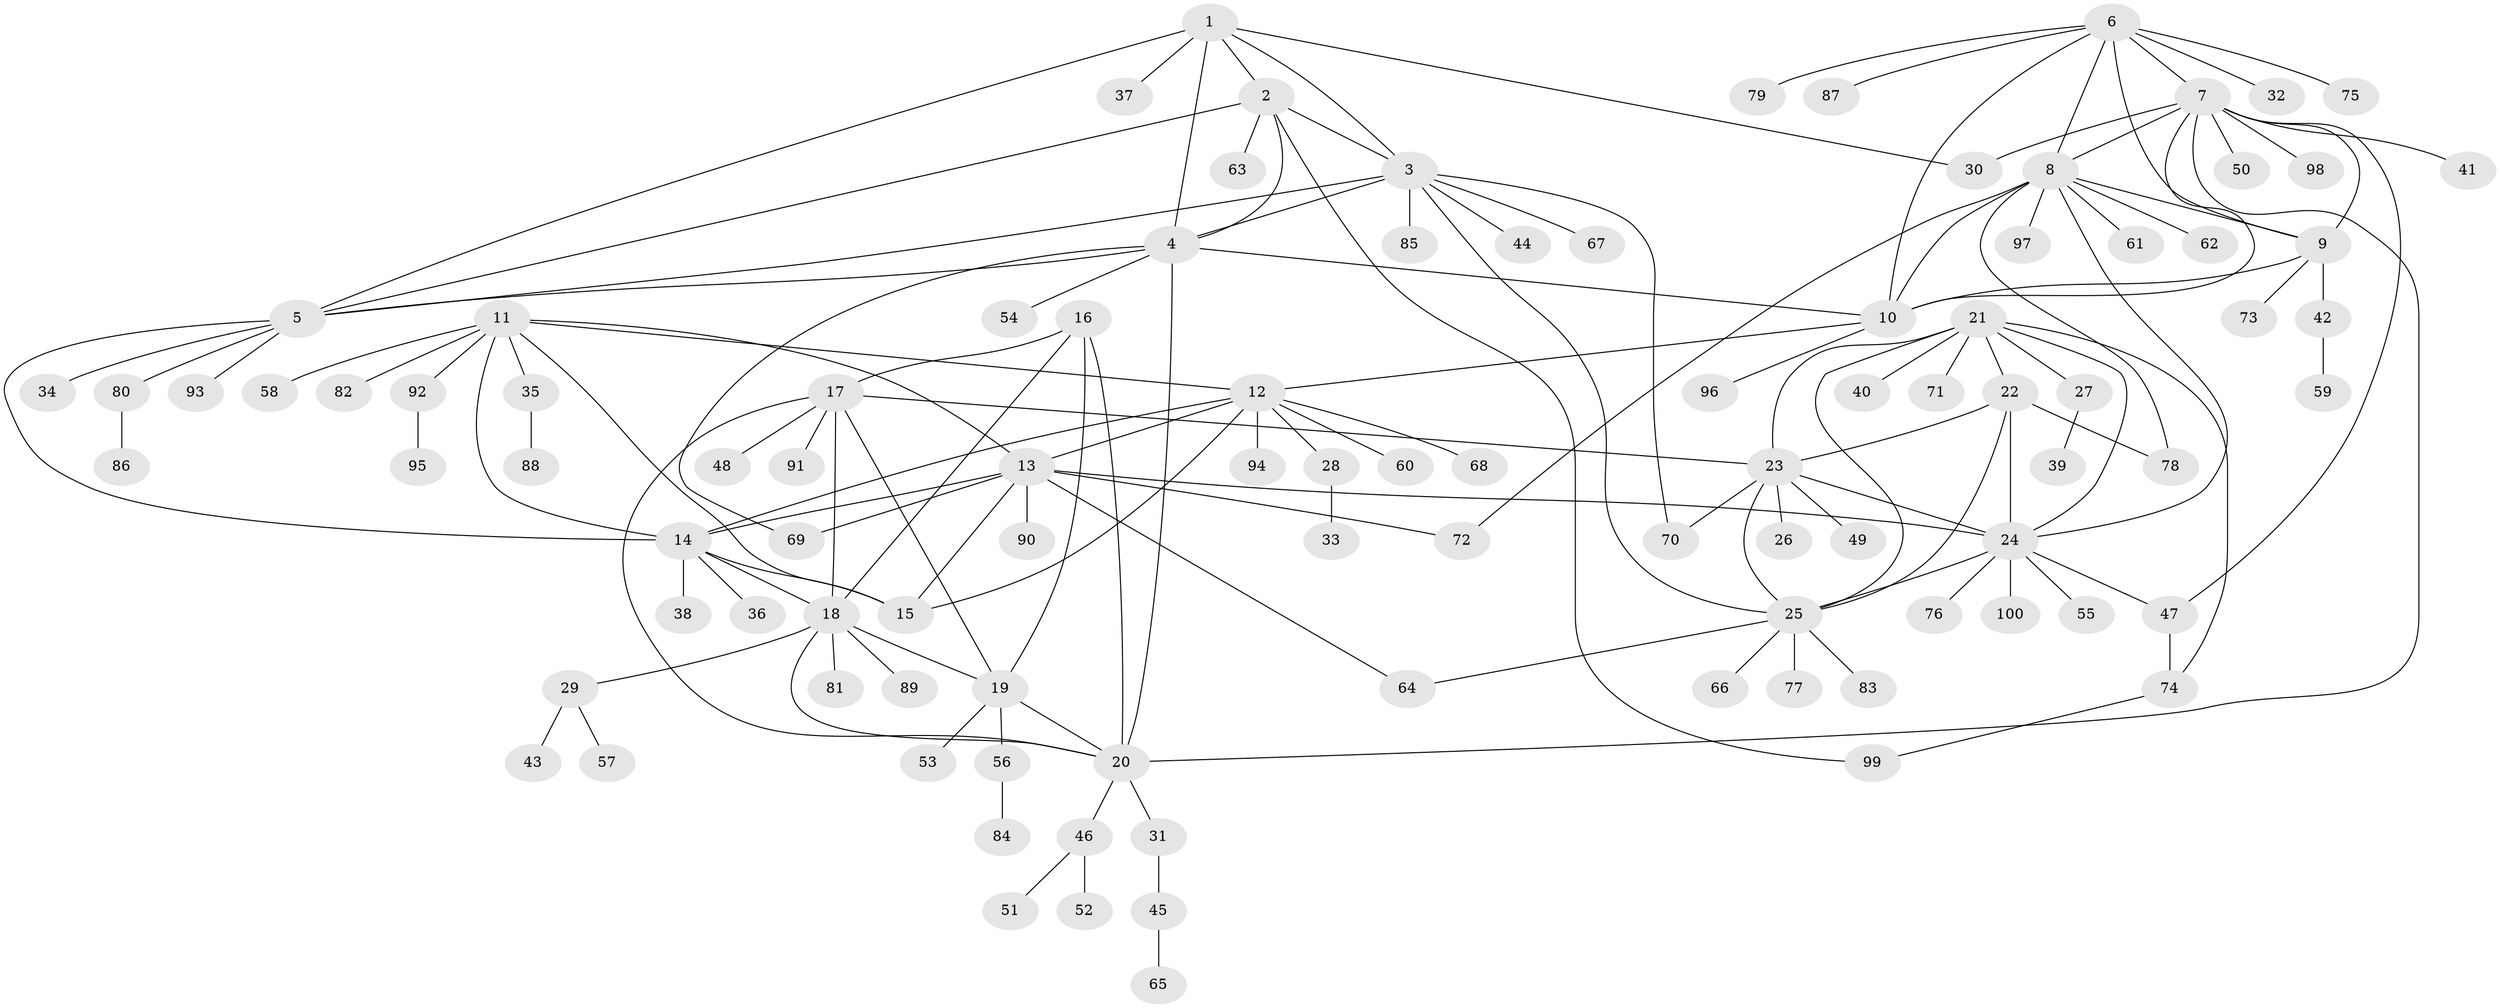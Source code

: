 // Generated by graph-tools (version 1.1) at 2025/54/03/09/25 04:54:58]
// undirected, 100 vertices, 144 edges
graph export_dot {
graph [start="1"]
  node [color=gray90,style=filled];
  1;
  2;
  3;
  4;
  5;
  6;
  7;
  8;
  9;
  10;
  11;
  12;
  13;
  14;
  15;
  16;
  17;
  18;
  19;
  20;
  21;
  22;
  23;
  24;
  25;
  26;
  27;
  28;
  29;
  30;
  31;
  32;
  33;
  34;
  35;
  36;
  37;
  38;
  39;
  40;
  41;
  42;
  43;
  44;
  45;
  46;
  47;
  48;
  49;
  50;
  51;
  52;
  53;
  54;
  55;
  56;
  57;
  58;
  59;
  60;
  61;
  62;
  63;
  64;
  65;
  66;
  67;
  68;
  69;
  70;
  71;
  72;
  73;
  74;
  75;
  76;
  77;
  78;
  79;
  80;
  81;
  82;
  83;
  84;
  85;
  86;
  87;
  88;
  89;
  90;
  91;
  92;
  93;
  94;
  95;
  96;
  97;
  98;
  99;
  100;
  1 -- 2;
  1 -- 3;
  1 -- 4;
  1 -- 5;
  1 -- 30;
  1 -- 37;
  2 -- 3;
  2 -- 4;
  2 -- 5;
  2 -- 63;
  2 -- 99;
  3 -- 4;
  3 -- 5;
  3 -- 25;
  3 -- 44;
  3 -- 67;
  3 -- 70;
  3 -- 85;
  4 -- 5;
  4 -- 10;
  4 -- 20;
  4 -- 54;
  4 -- 69;
  5 -- 14;
  5 -- 34;
  5 -- 80;
  5 -- 93;
  6 -- 7;
  6 -- 8;
  6 -- 9;
  6 -- 10;
  6 -- 32;
  6 -- 75;
  6 -- 79;
  6 -- 87;
  7 -- 8;
  7 -- 9;
  7 -- 10;
  7 -- 20;
  7 -- 30;
  7 -- 41;
  7 -- 47;
  7 -- 50;
  7 -- 98;
  8 -- 9;
  8 -- 10;
  8 -- 24;
  8 -- 61;
  8 -- 62;
  8 -- 72;
  8 -- 78;
  8 -- 97;
  9 -- 10;
  9 -- 42;
  9 -- 73;
  10 -- 12;
  10 -- 96;
  11 -- 12;
  11 -- 13;
  11 -- 14;
  11 -- 15;
  11 -- 35;
  11 -- 58;
  11 -- 82;
  11 -- 92;
  12 -- 13;
  12 -- 14;
  12 -- 15;
  12 -- 28;
  12 -- 60;
  12 -- 68;
  12 -- 94;
  13 -- 14;
  13 -- 15;
  13 -- 24;
  13 -- 64;
  13 -- 69;
  13 -- 72;
  13 -- 90;
  14 -- 15;
  14 -- 18;
  14 -- 36;
  14 -- 38;
  16 -- 17;
  16 -- 18;
  16 -- 19;
  16 -- 20;
  17 -- 18;
  17 -- 19;
  17 -- 20;
  17 -- 23;
  17 -- 48;
  17 -- 91;
  18 -- 19;
  18 -- 20;
  18 -- 29;
  18 -- 81;
  18 -- 89;
  19 -- 20;
  19 -- 53;
  19 -- 56;
  20 -- 31;
  20 -- 46;
  21 -- 22;
  21 -- 23;
  21 -- 24;
  21 -- 25;
  21 -- 27;
  21 -- 40;
  21 -- 71;
  21 -- 74;
  22 -- 23;
  22 -- 24;
  22 -- 25;
  22 -- 78;
  23 -- 24;
  23 -- 25;
  23 -- 26;
  23 -- 49;
  23 -- 70;
  24 -- 25;
  24 -- 47;
  24 -- 55;
  24 -- 76;
  24 -- 100;
  25 -- 64;
  25 -- 66;
  25 -- 77;
  25 -- 83;
  27 -- 39;
  28 -- 33;
  29 -- 43;
  29 -- 57;
  31 -- 45;
  35 -- 88;
  42 -- 59;
  45 -- 65;
  46 -- 51;
  46 -- 52;
  47 -- 74;
  56 -- 84;
  74 -- 99;
  80 -- 86;
  92 -- 95;
}
